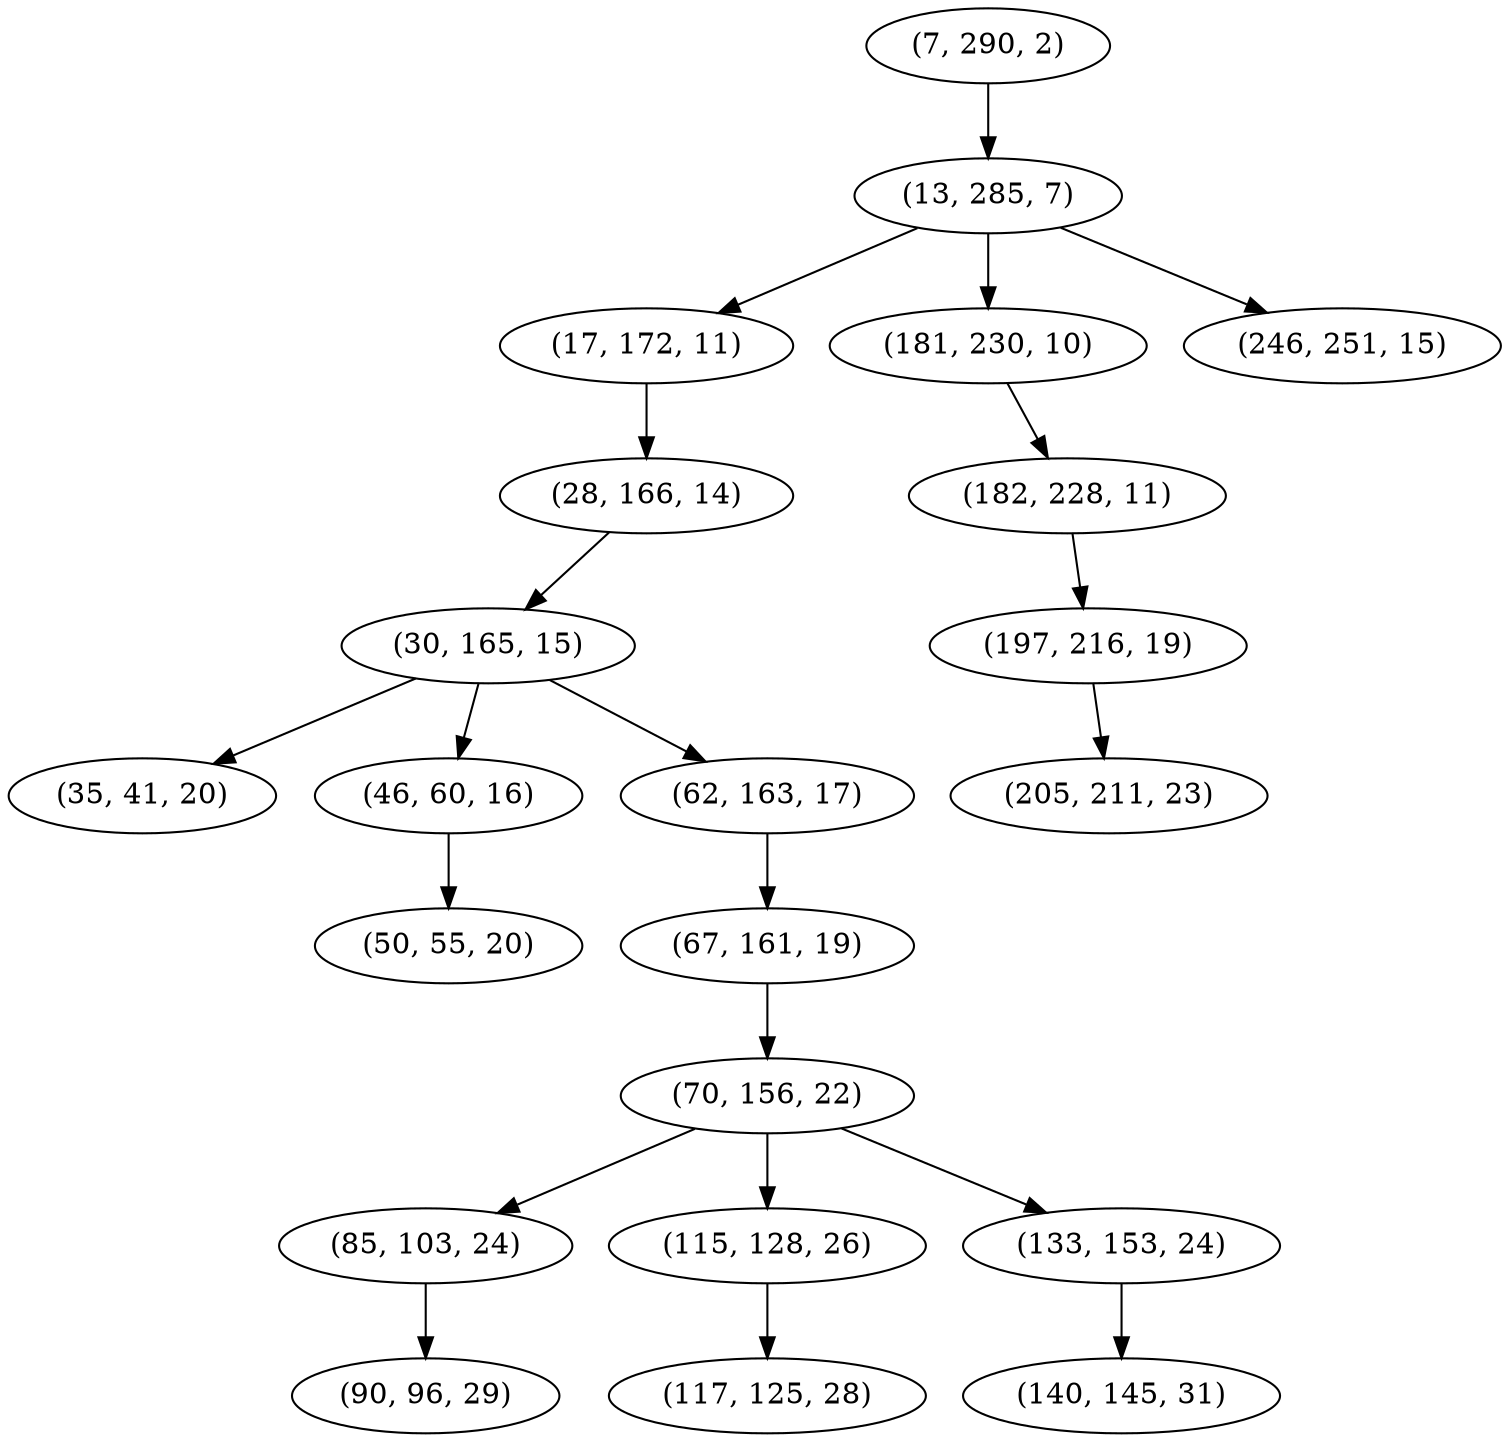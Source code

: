 digraph tree {
    "(7, 290, 2)";
    "(13, 285, 7)";
    "(17, 172, 11)";
    "(28, 166, 14)";
    "(30, 165, 15)";
    "(35, 41, 20)";
    "(46, 60, 16)";
    "(50, 55, 20)";
    "(62, 163, 17)";
    "(67, 161, 19)";
    "(70, 156, 22)";
    "(85, 103, 24)";
    "(90, 96, 29)";
    "(115, 128, 26)";
    "(117, 125, 28)";
    "(133, 153, 24)";
    "(140, 145, 31)";
    "(181, 230, 10)";
    "(182, 228, 11)";
    "(197, 216, 19)";
    "(205, 211, 23)";
    "(246, 251, 15)";
    "(7, 290, 2)" -> "(13, 285, 7)";
    "(13, 285, 7)" -> "(17, 172, 11)";
    "(13, 285, 7)" -> "(181, 230, 10)";
    "(13, 285, 7)" -> "(246, 251, 15)";
    "(17, 172, 11)" -> "(28, 166, 14)";
    "(28, 166, 14)" -> "(30, 165, 15)";
    "(30, 165, 15)" -> "(35, 41, 20)";
    "(30, 165, 15)" -> "(46, 60, 16)";
    "(30, 165, 15)" -> "(62, 163, 17)";
    "(46, 60, 16)" -> "(50, 55, 20)";
    "(62, 163, 17)" -> "(67, 161, 19)";
    "(67, 161, 19)" -> "(70, 156, 22)";
    "(70, 156, 22)" -> "(85, 103, 24)";
    "(70, 156, 22)" -> "(115, 128, 26)";
    "(70, 156, 22)" -> "(133, 153, 24)";
    "(85, 103, 24)" -> "(90, 96, 29)";
    "(115, 128, 26)" -> "(117, 125, 28)";
    "(133, 153, 24)" -> "(140, 145, 31)";
    "(181, 230, 10)" -> "(182, 228, 11)";
    "(182, 228, 11)" -> "(197, 216, 19)";
    "(197, 216, 19)" -> "(205, 211, 23)";
}
